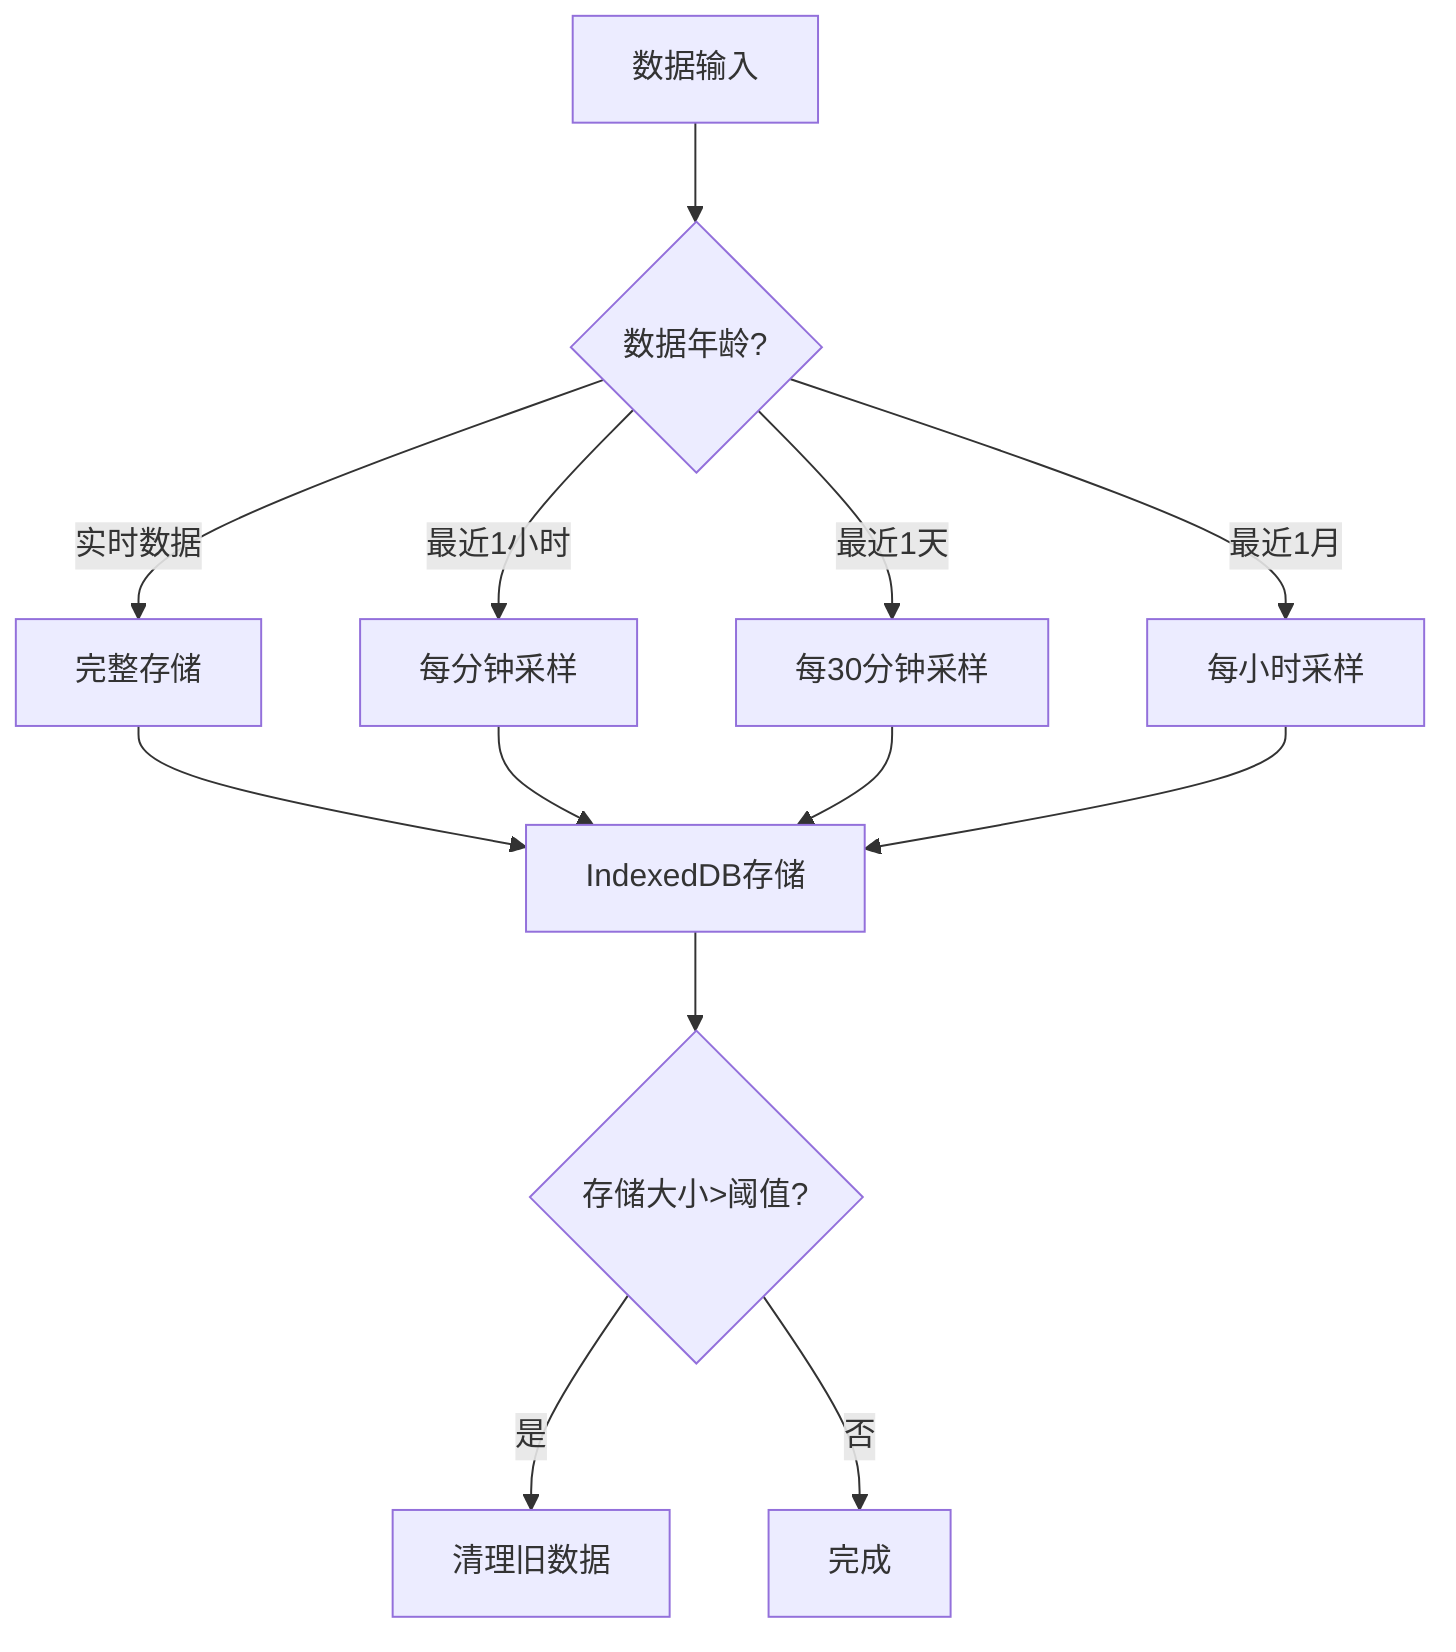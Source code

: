 graph TD
    Input[数据输入] --> Age{数据年龄?}
    Age -->|实时数据| FullRes[完整存储]
    Age -->|最近1小时| Min1[每分钟采样]
    Age -->|最近1天| Min30[每30分钟采样]
    Age -->|最近1月| Hour1[每小时采样]
  
    FullRes --> Store[IndexedDB存储]
    Min1 --> Store
    Min30 --> Store
    Hour1 --> Store
  
    Store --> Size{存储大小>阈值?}
    Size -->|是| Clean[清理旧数据]
    Size -->|否| Done[完成]